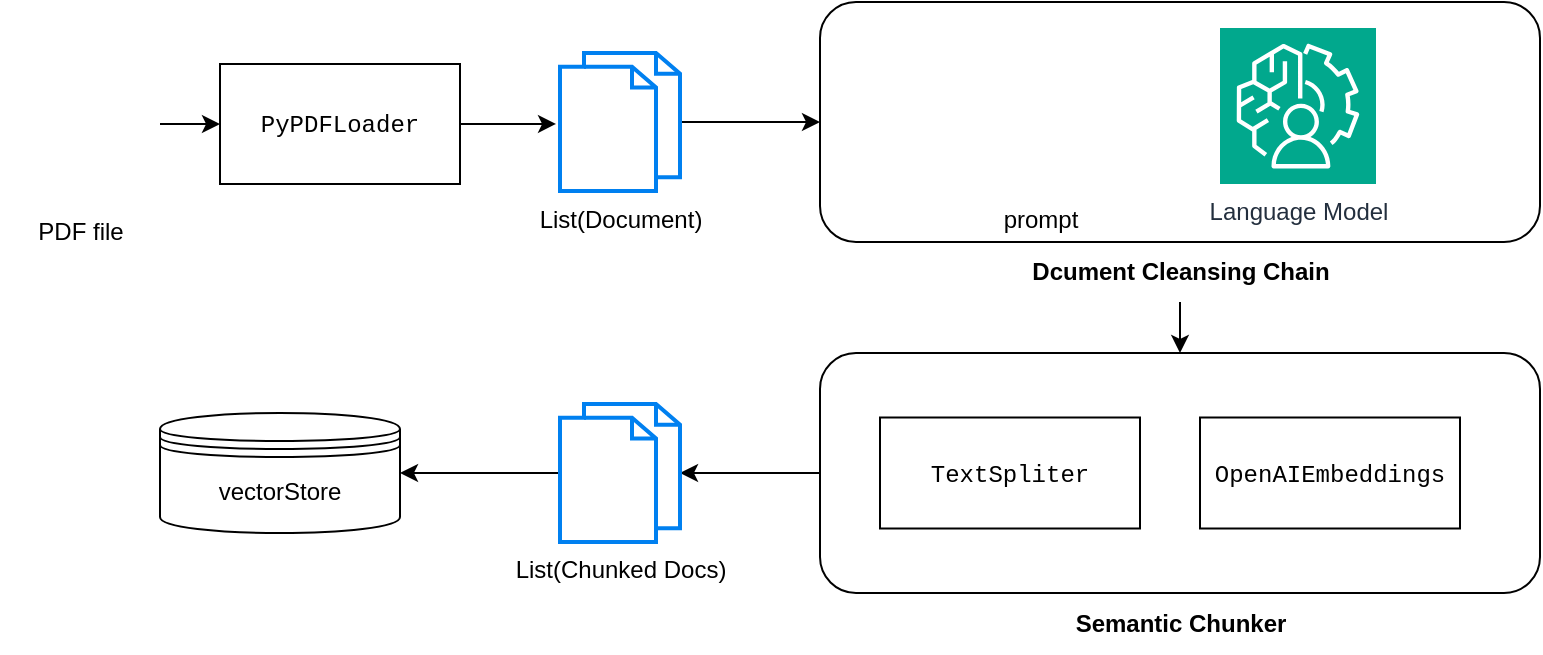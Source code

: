 <mxfile version="24.3.1" type="device">
  <diagram name="페이지-1" id="1J8IFu0eqVpKYZqFiz5Q">
    <mxGraphModel dx="1434" dy="738" grid="1" gridSize="10" guides="1" tooltips="1" connect="1" arrows="1" fold="1" page="1" pageScale="1" pageWidth="827" pageHeight="400" math="0" shadow="0">
      <root>
        <mxCell id="0" />
        <mxCell id="1" parent="0" />
        <mxCell id="0W5esDZquRjPYmSMwN4K-25" value="" style="edgeStyle=orthogonalEdgeStyle;rounded=0;orthogonalLoop=1;jettySize=auto;html=1;" edge="1" parent="1" source="0W5esDZquRjPYmSMwN4K-21" target="0W5esDZquRjPYmSMwN4K-20">
          <mxGeometry relative="1" as="geometry" />
        </mxCell>
        <mxCell id="0W5esDZquRjPYmSMwN4K-21" value="" style="rounded=1;whiteSpace=wrap;html=1;" vertex="1" parent="1">
          <mxGeometry x="439" y="212.5" width="360" height="120" as="geometry" />
        </mxCell>
        <mxCell id="0W5esDZquRjPYmSMwN4K-6" value="" style="edgeStyle=orthogonalEdgeStyle;rounded=0;orthogonalLoop=1;jettySize=auto;html=1;exitX=1;exitY=0.5;exitDx=0;exitDy=0;" edge="1" parent="1" source="0W5esDZquRjPYmSMwN4K-7" target="0W5esDZquRjPYmSMwN4K-10">
          <mxGeometry relative="1" as="geometry" />
        </mxCell>
        <mxCell id="0W5esDZquRjPYmSMwN4K-7" value="PDF file" style="shape=image;html=1;verticalAlign=top;verticalLabelPosition=bottom;labelBackgroundColor=#ffffff;imageAspect=0;aspect=fixed;image=https://cdn4.iconfinder.com/data/icons/file-extension-names-vol-8/512/24-128.png" vertex="1" parent="1">
          <mxGeometry x="29" y="58" width="80" height="80" as="geometry" />
        </mxCell>
        <mxCell id="0W5esDZquRjPYmSMwN4K-14" value="" style="edgeStyle=orthogonalEdgeStyle;rounded=0;orthogonalLoop=1;jettySize=auto;html=1;" edge="1" parent="1" source="0W5esDZquRjPYmSMwN4K-9" target="0W5esDZquRjPYmSMwN4K-12">
          <mxGeometry relative="1" as="geometry" />
        </mxCell>
        <mxCell id="0W5esDZquRjPYmSMwN4K-9" value="List(Document)" style="html=1;verticalLabelPosition=bottom;align=center;labelBackgroundColor=#ffffff;verticalAlign=top;strokeWidth=2;strokeColor=#0080F0;shadow=0;dashed=0;shape=mxgraph.ios7.icons.documents;" vertex="1" parent="1">
          <mxGeometry x="309" y="62.5" width="60" height="69" as="geometry" />
        </mxCell>
        <mxCell id="0W5esDZquRjPYmSMwN4K-10" value="&lt;div style=&quot;font-family: Menlo, Monaco, &amp;quot;Courier New&amp;quot;, monospace; line-height: 18px; white-space: pre;&quot;&gt;PyPDFLoader&lt;/div&gt;" style="rounded=0;whiteSpace=wrap;html=1;labelBackgroundColor=default;fontColor=default;" vertex="1" parent="1">
          <mxGeometry x="139" y="68" width="120" height="60" as="geometry" />
        </mxCell>
        <mxCell id="0W5esDZquRjPYmSMwN4K-11" style="edgeStyle=orthogonalEdgeStyle;rounded=0;orthogonalLoop=1;jettySize=auto;html=1;exitX=1;exitY=0.5;exitDx=0;exitDy=0;entryX=-0.033;entryY=0.514;entryDx=0;entryDy=0;entryPerimeter=0;" edge="1" parent="1" source="0W5esDZquRjPYmSMwN4K-10" target="0W5esDZquRjPYmSMwN4K-9">
          <mxGeometry relative="1" as="geometry" />
        </mxCell>
        <mxCell id="0W5esDZquRjPYmSMwN4K-12" value="" style="rounded=1;whiteSpace=wrap;html=1;" vertex="1" parent="1">
          <mxGeometry x="439" y="37" width="360" height="120" as="geometry" />
        </mxCell>
        <mxCell id="0W5esDZquRjPYmSMwN4K-15" value="prompt" style="shape=image;html=1;verticalAlign=top;verticalLabelPosition=bottom;labelBackgroundColor=#ffffff;imageAspect=0;aspect=fixed;image=https://cdn0.iconfinder.com/data/icons/business-startup-10/50/38-128.png" vertex="1" parent="1">
          <mxGeometry x="509" y="51.5" width="80" height="80" as="geometry" />
        </mxCell>
        <mxCell id="0W5esDZquRjPYmSMwN4K-17" value="Language Model" style="sketch=0;points=[[0,0,0],[0.25,0,0],[0.5,0,0],[0.75,0,0],[1,0,0],[0,1,0],[0.25,1,0],[0.5,1,0],[0.75,1,0],[1,1,0],[0,0.25,0],[0,0.5,0],[0,0.75,0],[1,0.25,0],[1,0.5,0],[1,0.75,0]];outlineConnect=0;fontColor=#232F3E;fillColor=#01A88D;strokeColor=#ffffff;dashed=0;verticalLabelPosition=bottom;verticalAlign=top;align=center;html=1;fontSize=12;fontStyle=0;aspect=fixed;shape=mxgraph.aws4.resourceIcon;resIcon=mxgraph.aws4.augmented_ai;" vertex="1" parent="1">
          <mxGeometry x="639" y="50" width="78" height="78" as="geometry" />
        </mxCell>
        <mxCell id="0W5esDZquRjPYmSMwN4K-24" value="" style="edgeStyle=orthogonalEdgeStyle;rounded=0;orthogonalLoop=1;jettySize=auto;html=1;" edge="1" parent="1" source="0W5esDZquRjPYmSMwN4K-18" target="0W5esDZquRjPYmSMwN4K-21">
          <mxGeometry relative="1" as="geometry" />
        </mxCell>
        <mxCell id="0W5esDZquRjPYmSMwN4K-18" value="Dcument Cleansing Chain" style="text;html=1;align=center;verticalAlign=middle;whiteSpace=wrap;rounded=0;fontStyle=1" vertex="1" parent="1">
          <mxGeometry x="521.5" y="157" width="195" height="30" as="geometry" />
        </mxCell>
        <mxCell id="0W5esDZquRjPYmSMwN4K-19" value="&lt;div style=&quot;font-family: Menlo, Monaco, &amp;quot;Courier New&amp;quot;, monospace; line-height: 18px; white-space: pre;&quot;&gt;OpenAIEmbeddings&lt;/div&gt;" style="rounded=0;whiteSpace=wrap;html=1;labelBackgroundColor=default;fontColor=default;" vertex="1" parent="1">
          <mxGeometry x="629" y="244.75" width="130" height="55.5" as="geometry" />
        </mxCell>
        <mxCell id="0W5esDZquRjPYmSMwN4K-27" value="" style="edgeStyle=orthogonalEdgeStyle;rounded=0;orthogonalLoop=1;jettySize=auto;html=1;" edge="1" parent="1" source="0W5esDZquRjPYmSMwN4K-20" target="0W5esDZquRjPYmSMwN4K-26">
          <mxGeometry relative="1" as="geometry" />
        </mxCell>
        <mxCell id="0W5esDZquRjPYmSMwN4K-20" value="List(Chunked Docs)" style="html=1;verticalLabelPosition=bottom;align=center;labelBackgroundColor=#ffffff;verticalAlign=top;strokeWidth=2;strokeColor=#0080F0;shadow=0;dashed=0;shape=mxgraph.ios7.icons.documents;" vertex="1" parent="1">
          <mxGeometry x="309" y="238" width="60" height="69" as="geometry" />
        </mxCell>
        <mxCell id="0W5esDZquRjPYmSMwN4K-22" value="&lt;div style=&quot;font-family: Menlo, Monaco, &amp;quot;Courier New&amp;quot;, monospace; line-height: 18px; white-space: pre;&quot;&gt;TextSpliter&lt;/div&gt;" style="rounded=0;whiteSpace=wrap;html=1;labelBackgroundColor=default;fontColor=default;" vertex="1" parent="1">
          <mxGeometry x="469" y="244.75" width="130" height="55.5" as="geometry" />
        </mxCell>
        <mxCell id="0W5esDZquRjPYmSMwN4K-23" value="Semantic Chunker" style="text;html=1;align=center;verticalAlign=middle;whiteSpace=wrap;rounded=0;fontStyle=1" vertex="1" parent="1">
          <mxGeometry x="521.5" y="332.5" width="195" height="30" as="geometry" />
        </mxCell>
        <mxCell id="0W5esDZquRjPYmSMwN4K-26" value="v&lt;span style=&quot;background-color: initial;&quot;&gt;ectorStore&lt;/span&gt;" style="shape=datastore;whiteSpace=wrap;html=1;" vertex="1" parent="1">
          <mxGeometry x="109" y="242.5" width="120" height="60" as="geometry" />
        </mxCell>
      </root>
    </mxGraphModel>
  </diagram>
</mxfile>
